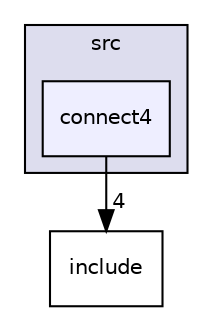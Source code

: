 digraph "src/connect4" {
  compound=true
  node [ fontsize="10", fontname="Helvetica"];
  edge [ labelfontsize="10", labelfontname="Helvetica"];
  subgraph clusterdir_68267d1309a1af8e8297ef4c3efbcdba {
    graph [ bgcolor="#ddddee", pencolor="black", label="src" fontname="Helvetica", fontsize="10", URL="dir_68267d1309a1af8e8297ef4c3efbcdba.html"]
  dir_936b5792ce0f860d3adb69bb2b4883ee [shape=box, label="connect4", style="filled", fillcolor="#eeeeff", pencolor="black", URL="dir_936b5792ce0f860d3adb69bb2b4883ee.html"];
  }
  dir_d44c64559bbebec7f509842c48db8b23 [shape=box label="include" URL="dir_d44c64559bbebec7f509842c48db8b23.html"];
  dir_936b5792ce0f860d3adb69bb2b4883ee->dir_d44c64559bbebec7f509842c48db8b23 [headlabel="4", labeldistance=1.5 headhref="dir_000002_000000.html"];
}
